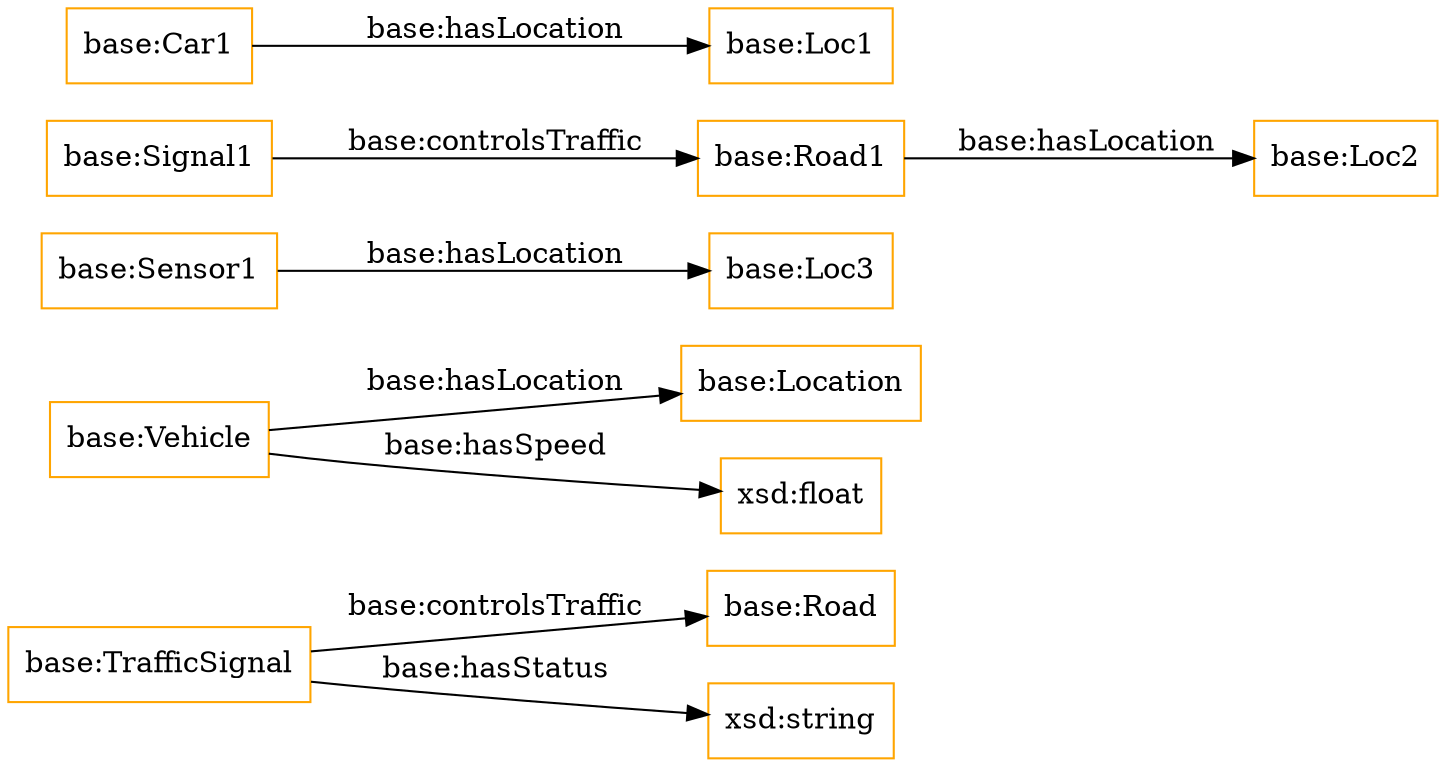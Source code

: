 digraph ar2dtool_diagram { 
rankdir=LR;
size="1501"
node [shape = rectangle, color="orange"]; "base:TrafficSignal" "base:Road" "base:Vehicle" ; /*classes style*/
	"base:Sensor1" -> "base:Loc3" [ label = "base:hasLocation" ];
	"base:Road1" -> "base:Loc2" [ label = "base:hasLocation" ];
	"base:Car1" -> "base:Loc1" [ label = "base:hasLocation" ];
	"base:Signal1" -> "base:Road1" [ label = "base:controlsTraffic" ];
	"base:Vehicle" -> "base:Location" [ label = "base:hasLocation" ];
	"base:Vehicle" -> "xsd:float" [ label = "base:hasSpeed" ];
	"base:TrafficSignal" -> "xsd:string" [ label = "base:hasStatus" ];
	"base:TrafficSignal" -> "base:Road" [ label = "base:controlsTraffic" ];

}
